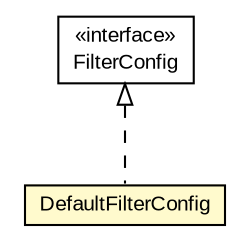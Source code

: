 #!/usr/local/bin/dot
#
# Class diagram 
# Generated by UMLGraph version R5_6-24-gf6e263 (http://www.umlgraph.org/)
#

digraph G {
	edge [fontname="arial",fontsize=10,labelfontname="arial",labelfontsize=10];
	node [fontname="arial",fontsize=10,shape=plaintext];
	nodesep=0.25;
	ranksep=0.5;
	// org.gservlet.DefaultFilterConfig
	c955 [label=<<table title="org.gservlet.DefaultFilterConfig" border="0" cellborder="1" cellspacing="0" cellpadding="2" port="p" bgcolor="lemonChiffon" href="./DefaultFilterConfig.html">
		<tr><td><table border="0" cellspacing="0" cellpadding="1">
<tr><td align="center" balign="center"> DefaultFilterConfig </td></tr>
		</table></td></tr>
		</table>>, URL="./DefaultFilterConfig.html", fontname="arial", fontcolor="black", fontsize=10.0];
	//org.gservlet.DefaultFilterConfig implements javax.servlet.FilterConfig
	c984:p -> c955:p [dir=back,arrowtail=empty,style=dashed];
	// javax.servlet.FilterConfig
	c984 [label=<<table title="javax.servlet.FilterConfig" border="0" cellborder="1" cellspacing="0" cellpadding="2" port="p" href="https://docs.oracle.com/javaee/7/api/javax/servlet/FilterConfig.html">
		<tr><td><table border="0" cellspacing="0" cellpadding="1">
<tr><td align="center" balign="center"> &#171;interface&#187; </td></tr>
<tr><td align="center" balign="center"> FilterConfig </td></tr>
		</table></td></tr>
		</table>>, URL="https://docs.oracle.com/javaee/7/api/javax/servlet/FilterConfig.html", fontname="arial", fontcolor="black", fontsize=10.0];
}

